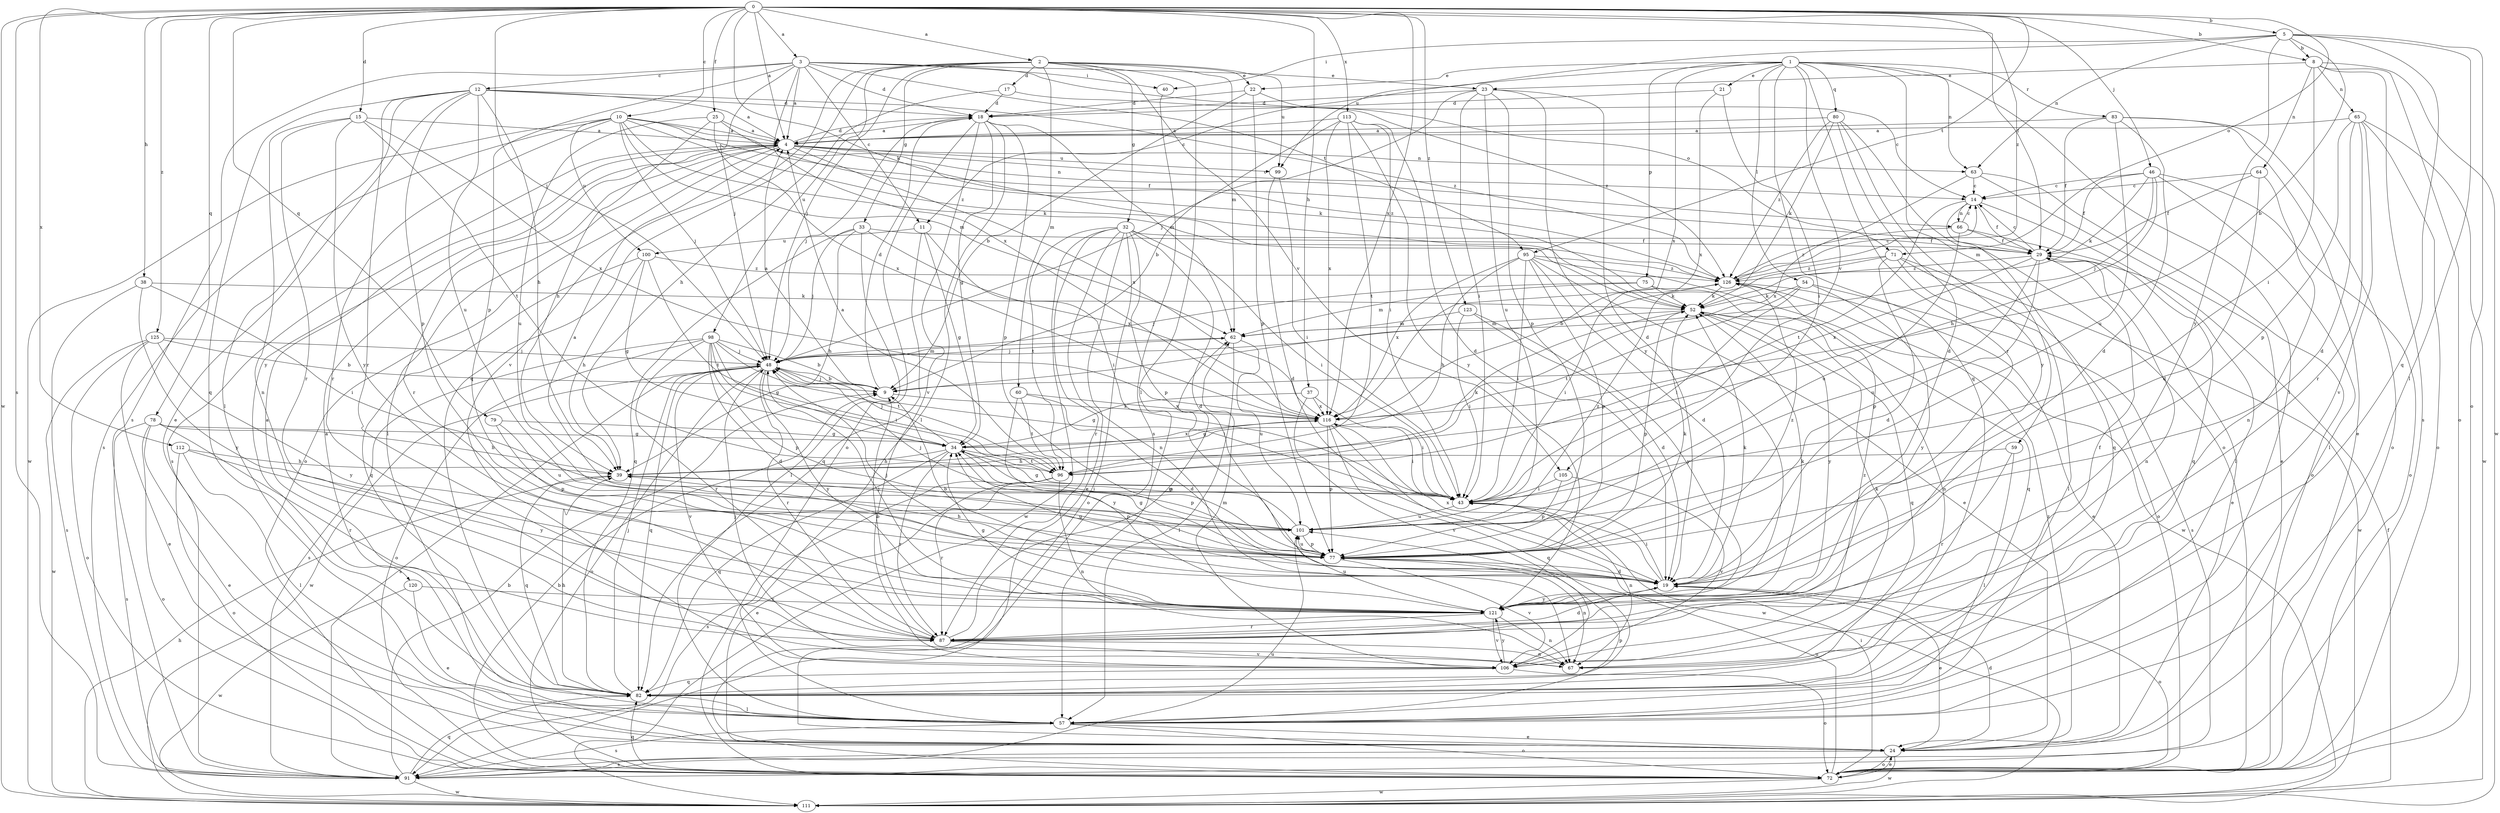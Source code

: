 strict digraph  {
0;
1;
2;
3;
4;
5;
8;
9;
10;
11;
12;
14;
15;
17;
18;
19;
21;
22;
23;
24;
25;
29;
32;
33;
34;
37;
38;
39;
40;
43;
46;
48;
52;
54;
57;
59;
60;
62;
63;
64;
65;
66;
67;
71;
72;
75;
77;
78;
79;
80;
82;
83;
87;
91;
95;
96;
98;
99;
100;
101;
105;
106;
111;
112;
113;
116;
120;
121;
123;
125;
126;
0 -> 2  [label=a];
0 -> 3  [label=a];
0 -> 4  [label=a];
0 -> 5  [label=b];
0 -> 8  [label=b];
0 -> 10  [label=c];
0 -> 15  [label=d];
0 -> 25  [label=f];
0 -> 29  [label=f];
0 -> 37  [label=h];
0 -> 38  [label=h];
0 -> 46  [label=j];
0 -> 48  [label=j];
0 -> 52  [label=k];
0 -> 71  [label=o];
0 -> 78  [label=q];
0 -> 79  [label=q];
0 -> 91  [label=s];
0 -> 95  [label=t];
0 -> 111  [label=w];
0 -> 112  [label=x];
0 -> 113  [label=x];
0 -> 116  [label=x];
0 -> 123  [label=z];
0 -> 125  [label=z];
0 -> 126  [label=z];
1 -> 11  [label=c];
1 -> 21  [label=e];
1 -> 22  [label=e];
1 -> 54  [label=l];
1 -> 57  [label=l];
1 -> 59  [label=m];
1 -> 63  [label=n];
1 -> 75  [label=p];
1 -> 80  [label=q];
1 -> 82  [label=q];
1 -> 83  [label=r];
1 -> 87  [label=r];
1 -> 105  [label=v];
1 -> 116  [label=x];
2 -> 17  [label=d];
2 -> 22  [label=e];
2 -> 32  [label=g];
2 -> 33  [label=g];
2 -> 48  [label=j];
2 -> 57  [label=l];
2 -> 60  [label=m];
2 -> 62  [label=m];
2 -> 82  [label=q];
2 -> 98  [label=u];
2 -> 99  [label=u];
2 -> 105  [label=v];
2 -> 106  [label=v];
3 -> 4  [label=a];
3 -> 11  [label=c];
3 -> 12  [label=c];
3 -> 18  [label=d];
3 -> 23  [label=e];
3 -> 40  [label=i];
3 -> 48  [label=j];
3 -> 71  [label=o];
3 -> 77  [label=p];
3 -> 91  [label=s];
3 -> 95  [label=t];
3 -> 116  [label=x];
4 -> 14  [label=c];
4 -> 18  [label=d];
4 -> 57  [label=l];
4 -> 63  [label=n];
4 -> 72  [label=o];
4 -> 87  [label=r];
4 -> 91  [label=s];
4 -> 99  [label=u];
4 -> 116  [label=x];
4 -> 120  [label=y];
4 -> 126  [label=z];
5 -> 8  [label=b];
5 -> 9  [label=b];
5 -> 40  [label=i];
5 -> 57  [label=l];
5 -> 63  [label=n];
5 -> 72  [label=o];
5 -> 82  [label=q];
5 -> 99  [label=u];
5 -> 121  [label=y];
8 -> 23  [label=e];
8 -> 43  [label=i];
8 -> 64  [label=n];
8 -> 65  [label=n];
8 -> 72  [label=o];
8 -> 91  [label=s];
8 -> 111  [label=w];
9 -> 4  [label=a];
9 -> 18  [label=d];
9 -> 48  [label=j];
9 -> 116  [label=x];
10 -> 4  [label=a];
10 -> 29  [label=f];
10 -> 48  [label=j];
10 -> 52  [label=k];
10 -> 62  [label=m];
10 -> 66  [label=n];
10 -> 87  [label=r];
10 -> 91  [label=s];
10 -> 100  [label=u];
10 -> 111  [label=w];
10 -> 126  [label=z];
11 -> 34  [label=g];
11 -> 43  [label=i];
11 -> 82  [label=q];
11 -> 100  [label=u];
12 -> 4  [label=a];
12 -> 18  [label=d];
12 -> 24  [label=e];
12 -> 39  [label=h];
12 -> 57  [label=l];
12 -> 77  [label=p];
12 -> 82  [label=q];
12 -> 87  [label=r];
12 -> 101  [label=u];
12 -> 126  [label=z];
14 -> 29  [label=f];
14 -> 57  [label=l];
14 -> 66  [label=n];
14 -> 82  [label=q];
14 -> 96  [label=t];
15 -> 4  [label=a];
15 -> 67  [label=n];
15 -> 87  [label=r];
15 -> 96  [label=t];
15 -> 116  [label=x];
15 -> 121  [label=y];
17 -> 18  [label=d];
17 -> 39  [label=h];
17 -> 126  [label=z];
18 -> 4  [label=a];
18 -> 34  [label=g];
18 -> 48  [label=j];
18 -> 57  [label=l];
18 -> 62  [label=m];
18 -> 72  [label=o];
18 -> 77  [label=p];
18 -> 106  [label=v];
19 -> 9  [label=b];
19 -> 24  [label=e];
19 -> 34  [label=g];
19 -> 43  [label=i];
19 -> 48  [label=j];
19 -> 52  [label=k];
19 -> 72  [label=o];
19 -> 116  [label=x];
19 -> 121  [label=y];
21 -> 18  [label=d];
21 -> 43  [label=i];
21 -> 116  [label=x];
22 -> 9  [label=b];
22 -> 14  [label=c];
22 -> 18  [label=d];
22 -> 77  [label=p];
23 -> 18  [label=d];
23 -> 19  [label=d];
23 -> 43  [label=i];
23 -> 48  [label=j];
23 -> 77  [label=p];
23 -> 101  [label=u];
23 -> 121  [label=y];
24 -> 19  [label=d];
24 -> 72  [label=o];
24 -> 91  [label=s];
24 -> 111  [label=w];
24 -> 126  [label=z];
25 -> 4  [label=a];
25 -> 39  [label=h];
25 -> 52  [label=k];
25 -> 101  [label=u];
25 -> 116  [label=x];
29 -> 14  [label=c];
29 -> 24  [label=e];
29 -> 67  [label=n];
29 -> 77  [label=p];
29 -> 101  [label=u];
29 -> 116  [label=x];
29 -> 126  [label=z];
32 -> 19  [label=d];
32 -> 24  [label=e];
32 -> 29  [label=f];
32 -> 43  [label=i];
32 -> 67  [label=n];
32 -> 72  [label=o];
32 -> 77  [label=p];
32 -> 87  [label=r];
32 -> 96  [label=t];
32 -> 111  [label=w];
33 -> 29  [label=f];
33 -> 39  [label=h];
33 -> 48  [label=j];
33 -> 57  [label=l];
33 -> 82  [label=q];
33 -> 116  [label=x];
34 -> 39  [label=h];
34 -> 48  [label=j];
34 -> 77  [label=p];
34 -> 82  [label=q];
34 -> 87  [label=r];
34 -> 96  [label=t];
34 -> 116  [label=x];
37 -> 34  [label=g];
37 -> 43  [label=i];
37 -> 106  [label=v];
37 -> 116  [label=x];
38 -> 43  [label=i];
38 -> 52  [label=k];
38 -> 91  [label=s];
38 -> 121  [label=y];
39 -> 43  [label=i];
39 -> 77  [label=p];
39 -> 82  [label=q];
40 -> 91  [label=s];
43 -> 34  [label=g];
43 -> 67  [label=n];
43 -> 101  [label=u];
46 -> 14  [label=c];
46 -> 29  [label=f];
46 -> 39  [label=h];
46 -> 48  [label=j];
46 -> 52  [label=k];
46 -> 57  [label=l];
46 -> 72  [label=o];
48 -> 9  [label=b];
48 -> 43  [label=i];
48 -> 62  [label=m];
48 -> 72  [label=o];
48 -> 82  [label=q];
48 -> 87  [label=r];
48 -> 91  [label=s];
48 -> 106  [label=v];
48 -> 111  [label=w];
48 -> 121  [label=y];
52 -> 62  [label=m];
52 -> 67  [label=n];
52 -> 77  [label=p];
52 -> 82  [label=q];
52 -> 121  [label=y];
54 -> 43  [label=i];
54 -> 52  [label=k];
54 -> 91  [label=s];
54 -> 96  [label=t];
54 -> 121  [label=y];
57 -> 4  [label=a];
57 -> 24  [label=e];
57 -> 72  [label=o];
57 -> 77  [label=p];
57 -> 91  [label=s];
59 -> 39  [label=h];
59 -> 57  [label=l];
59 -> 87  [label=r];
60 -> 19  [label=d];
60 -> 96  [label=t];
60 -> 116  [label=x];
60 -> 121  [label=y];
62 -> 48  [label=j];
62 -> 57  [label=l];
62 -> 101  [label=u];
63 -> 14  [label=c];
63 -> 24  [label=e];
63 -> 72  [label=o];
63 -> 116  [label=x];
64 -> 14  [label=c];
64 -> 19  [label=d];
64 -> 29  [label=f];
64 -> 67  [label=n];
65 -> 4  [label=a];
65 -> 19  [label=d];
65 -> 72  [label=o];
65 -> 77  [label=p];
65 -> 87  [label=r];
65 -> 106  [label=v];
65 -> 111  [label=w];
66 -> 14  [label=c];
66 -> 29  [label=f];
66 -> 82  [label=q];
66 -> 101  [label=u];
66 -> 126  [label=z];
67 -> 48  [label=j];
71 -> 9  [label=b];
71 -> 19  [label=d];
71 -> 57  [label=l];
71 -> 72  [label=o];
71 -> 111  [label=w];
71 -> 126  [label=z];
72 -> 9  [label=b];
72 -> 24  [label=e];
72 -> 43  [label=i];
72 -> 82  [label=q];
72 -> 101  [label=u];
72 -> 111  [label=w];
75 -> 48  [label=j];
75 -> 52  [label=k];
75 -> 62  [label=m];
75 -> 82  [label=q];
77 -> 19  [label=d];
77 -> 34  [label=g];
77 -> 39  [label=h];
77 -> 52  [label=k];
77 -> 67  [label=n];
77 -> 101  [label=u];
77 -> 106  [label=v];
77 -> 126  [label=z];
78 -> 24  [label=e];
78 -> 34  [label=g];
78 -> 39  [label=h];
78 -> 72  [label=o];
78 -> 87  [label=r];
78 -> 91  [label=s];
79 -> 34  [label=g];
79 -> 77  [label=p];
79 -> 101  [label=u];
80 -> 4  [label=a];
80 -> 19  [label=d];
80 -> 52  [label=k];
80 -> 72  [label=o];
80 -> 121  [label=y];
80 -> 126  [label=z];
82 -> 4  [label=a];
82 -> 39  [label=h];
82 -> 48  [label=j];
82 -> 57  [label=l];
83 -> 4  [label=a];
83 -> 19  [label=d];
83 -> 24  [label=e];
83 -> 29  [label=f];
83 -> 72  [label=o];
83 -> 101  [label=u];
87 -> 9  [label=b];
87 -> 19  [label=d];
87 -> 29  [label=f];
87 -> 62  [label=m];
87 -> 67  [label=n];
87 -> 106  [label=v];
91 -> 9  [label=b];
91 -> 82  [label=q];
91 -> 101  [label=u];
91 -> 111  [label=w];
95 -> 19  [label=d];
95 -> 24  [label=e];
95 -> 39  [label=h];
95 -> 43  [label=i];
95 -> 77  [label=p];
95 -> 111  [label=w];
95 -> 116  [label=x];
95 -> 126  [label=z];
96 -> 4  [label=a];
96 -> 24  [label=e];
96 -> 52  [label=k];
96 -> 67  [label=n];
96 -> 87  [label=r];
96 -> 91  [label=s];
98 -> 9  [label=b];
98 -> 19  [label=d];
98 -> 34  [label=g];
98 -> 43  [label=i];
98 -> 48  [label=j];
98 -> 72  [label=o];
98 -> 77  [label=p];
98 -> 87  [label=r];
98 -> 91  [label=s];
98 -> 96  [label=t];
99 -> 19  [label=d];
99 -> 43  [label=i];
100 -> 34  [label=g];
100 -> 39  [label=h];
100 -> 82  [label=q];
100 -> 96  [label=t];
100 -> 126  [label=z];
101 -> 4  [label=a];
101 -> 34  [label=g];
101 -> 48  [label=j];
101 -> 77  [label=p];
101 -> 126  [label=z];
105 -> 43  [label=i];
105 -> 77  [label=p];
105 -> 106  [label=v];
106 -> 52  [label=k];
106 -> 62  [label=m];
106 -> 72  [label=o];
106 -> 82  [label=q];
106 -> 121  [label=y];
106 -> 126  [label=z];
111 -> 29  [label=f];
111 -> 39  [label=h];
112 -> 39  [label=h];
112 -> 57  [label=l];
112 -> 72  [label=o];
112 -> 121  [label=y];
113 -> 4  [label=a];
113 -> 9  [label=b];
113 -> 19  [label=d];
113 -> 43  [label=i];
113 -> 96  [label=t];
113 -> 116  [label=x];
113 -> 121  [label=y];
116 -> 34  [label=g];
116 -> 43  [label=i];
116 -> 77  [label=p];
116 -> 82  [label=q];
116 -> 111  [label=w];
120 -> 24  [label=e];
120 -> 111  [label=w];
120 -> 121  [label=y];
121 -> 34  [label=g];
121 -> 48  [label=j];
121 -> 52  [label=k];
121 -> 67  [label=n];
121 -> 87  [label=r];
121 -> 101  [label=u];
121 -> 106  [label=v];
123 -> 19  [label=d];
123 -> 43  [label=i];
123 -> 62  [label=m];
123 -> 121  [label=y];
125 -> 9  [label=b];
125 -> 24  [label=e];
125 -> 48  [label=j];
125 -> 72  [label=o];
125 -> 111  [label=w];
125 -> 121  [label=y];
126 -> 14  [label=c];
126 -> 24  [label=e];
126 -> 43  [label=i];
126 -> 52  [label=k];
}
